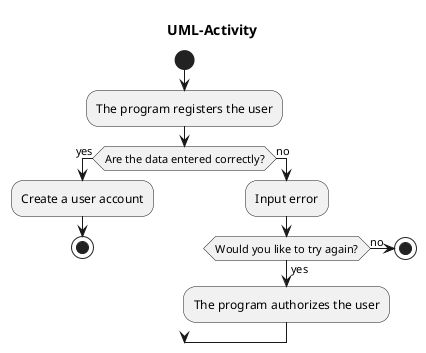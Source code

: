 @startuml
title UML-Activity

start

:The program registers the user;

if (Are the data entered correctly?) then (yes)
  :Create a user account;
  stop
else (no)
  :Input error;
  if (Would you like to try again?) then (yes)
    :The program authorizes the user;
  else (no)
    stop
  endif
endif

@enduml
